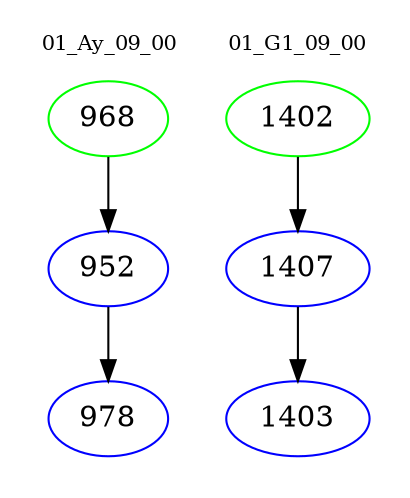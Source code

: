 digraph{
subgraph cluster_0 {
color = white
label = "01_Ay_09_00";
fontsize=10;
T0_968 [label="968", color="green"]
T0_968 -> T0_952 [color="black"]
T0_952 [label="952", color="blue"]
T0_952 -> T0_978 [color="black"]
T0_978 [label="978", color="blue"]
}
subgraph cluster_1 {
color = white
label = "01_G1_09_00";
fontsize=10;
T1_1402 [label="1402", color="green"]
T1_1402 -> T1_1407 [color="black"]
T1_1407 [label="1407", color="blue"]
T1_1407 -> T1_1403 [color="black"]
T1_1403 [label="1403", color="blue"]
}
}
